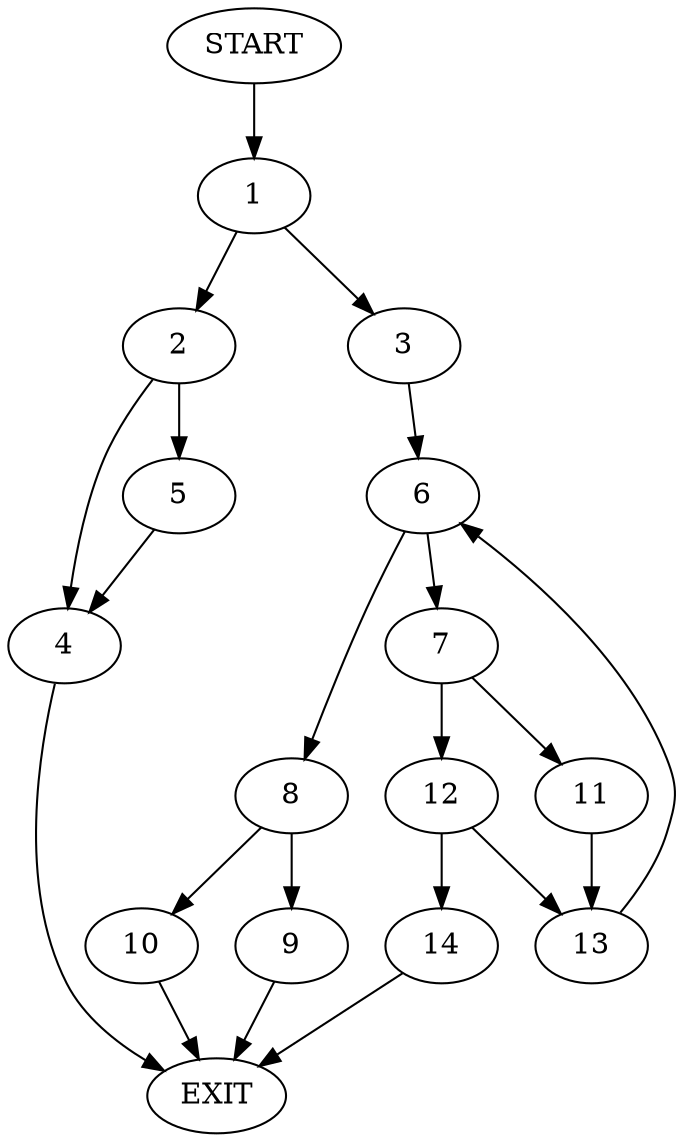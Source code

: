 digraph {
0 [label="START"]
15 [label="EXIT"]
0 -> 1
1 -> 2
1 -> 3
2 -> 4
2 -> 5
3 -> 6
5 -> 4
4 -> 15
6 -> 7
6 -> 8
8 -> 9
8 -> 10
7 -> 11
7 -> 12
12 -> 13
12 -> 14
11 -> 13
13 -> 6
14 -> 15
9 -> 15
10 -> 15
}
